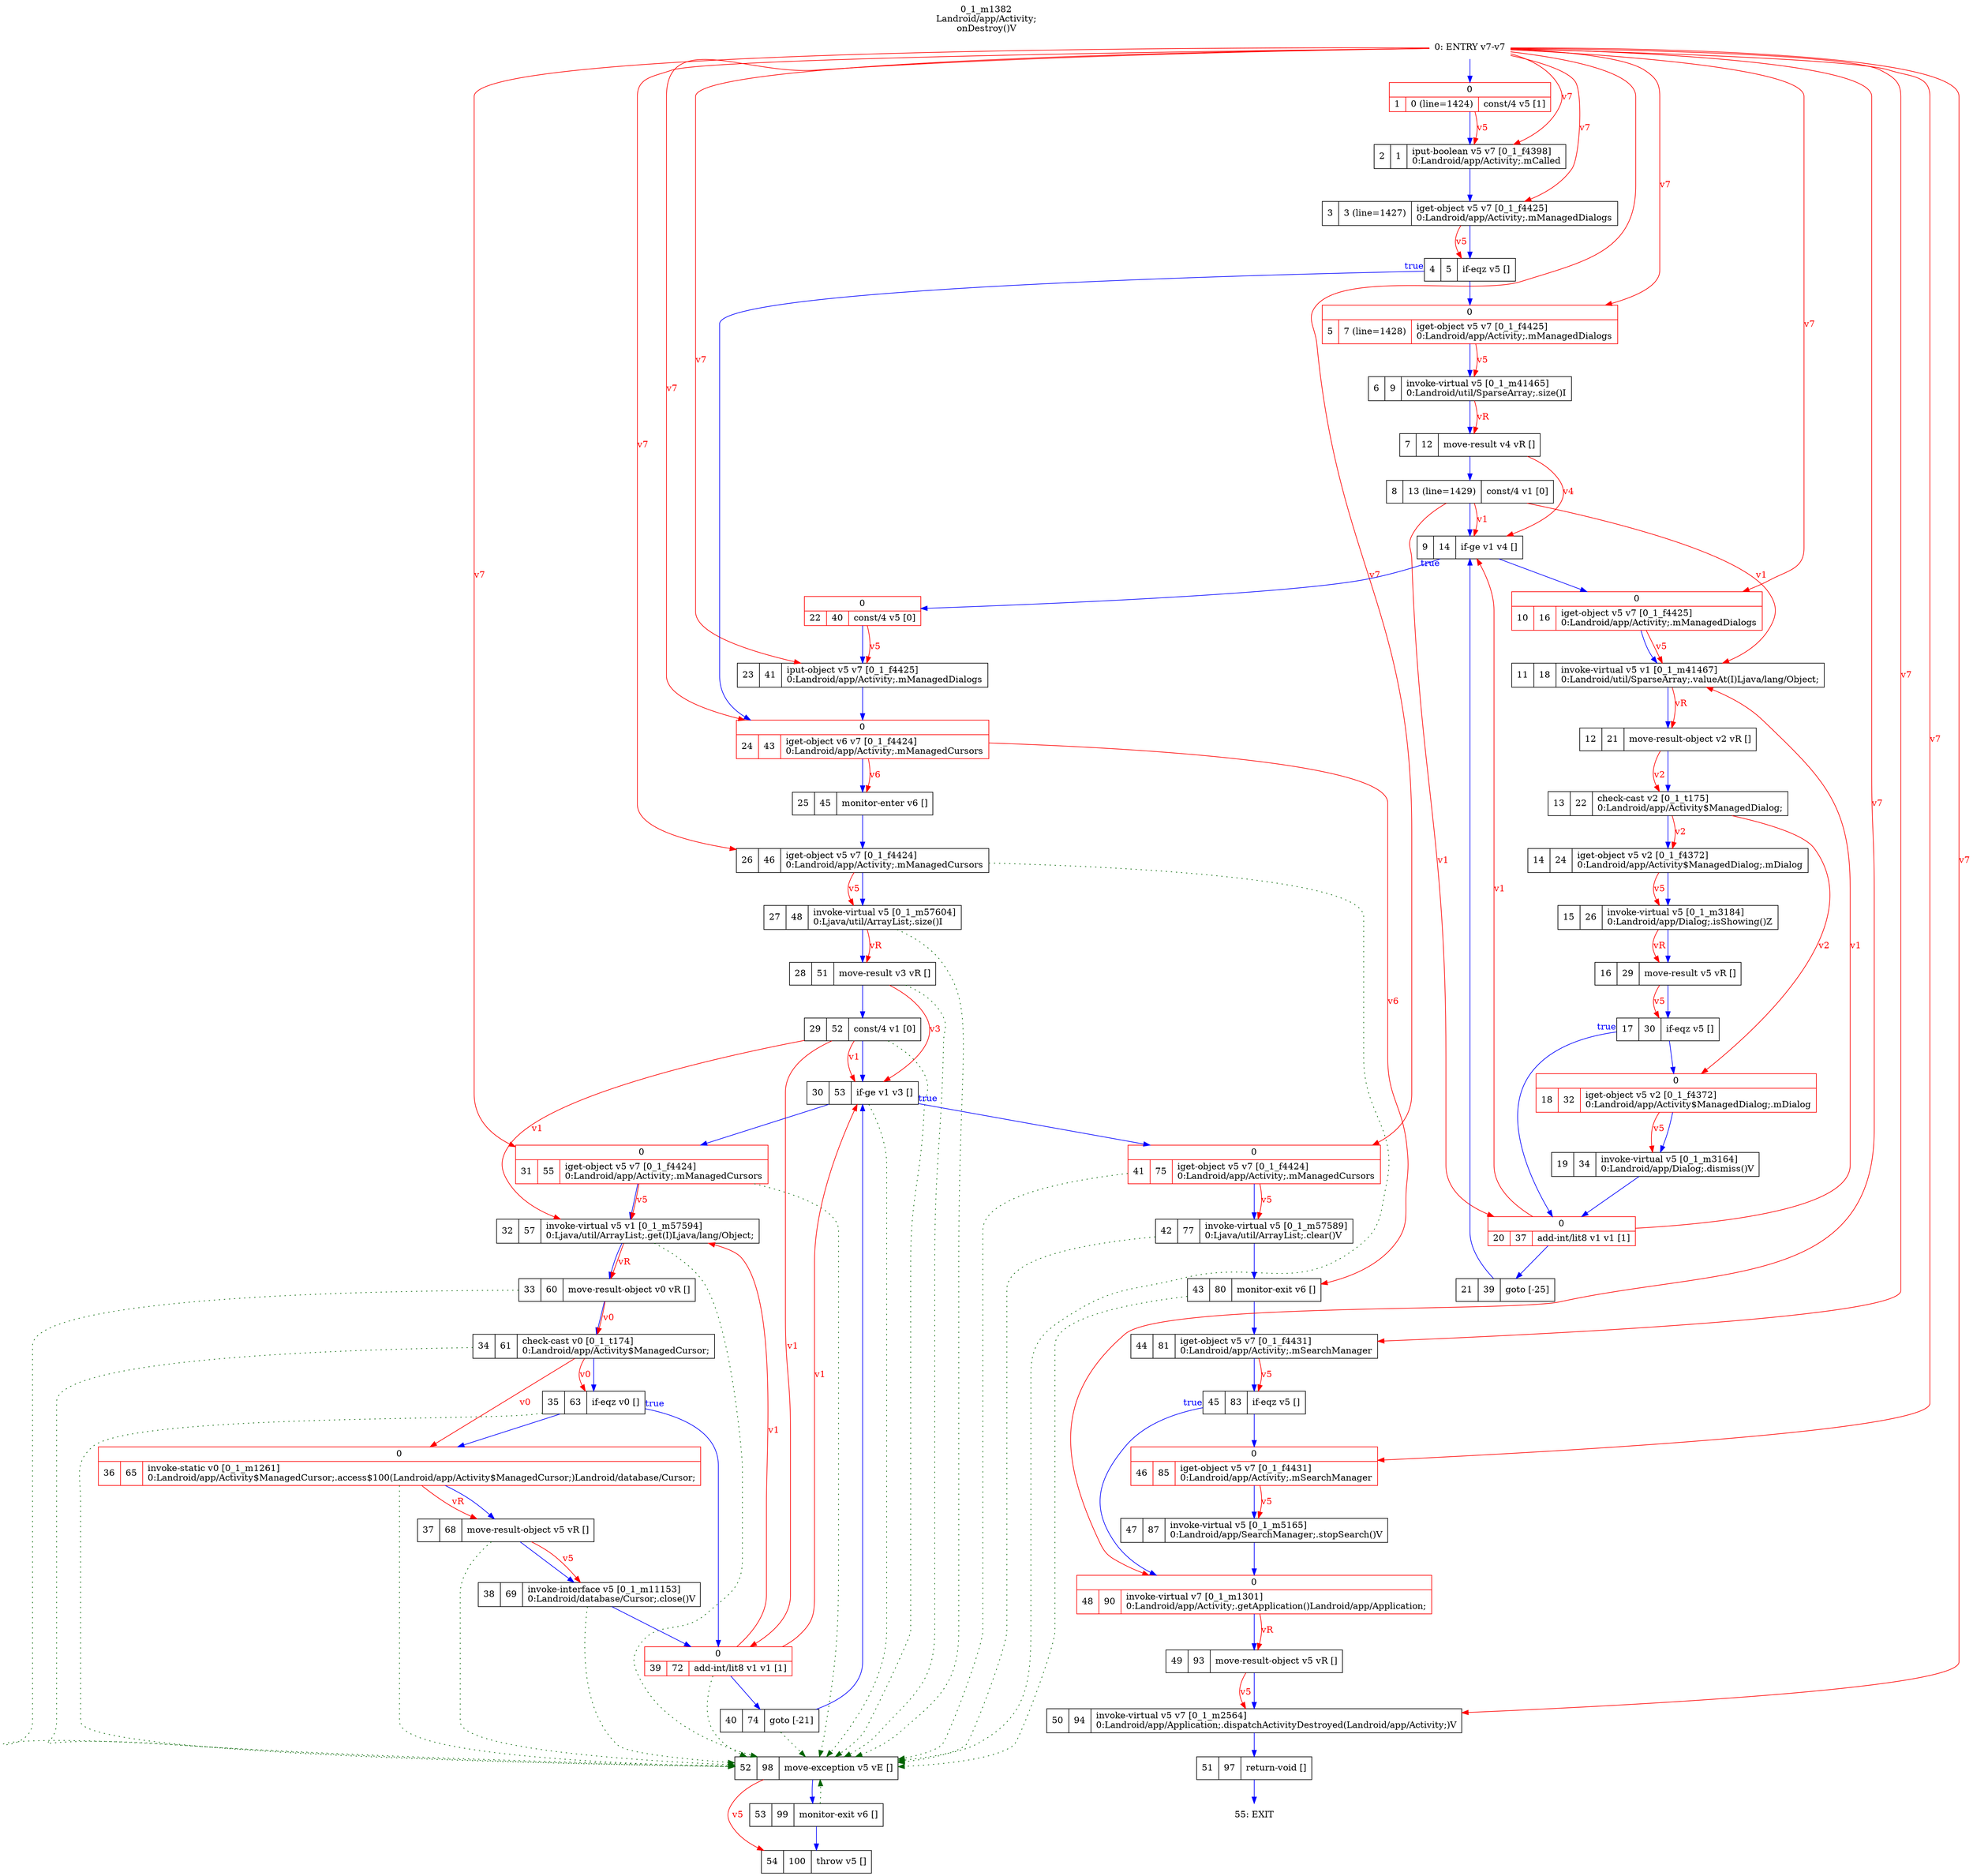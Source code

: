digraph G {
rankdir=UD;
labelloc=t;
label="0_1_m1382\nLandroid/app/Activity;
onDestroy()V";
26, 27, 28, 29, 30, 31, 32, 33, 34, 35, 36, 37, 38, 39, 40, 41, 42, 43 -> 52 [color=darkgreen, style=dotted];
53 -> 52 [color=darkgreen, style=dotted];
0[label="0: ENTRY v7-v7",shape=plaintext];
1[label="{0|{1|0 (line=1424)|const/4 v5 [1]\l}}",shape=record, color=red];
2[label="2|1|iput-boolean v5 v7 [0_1_f4398]\l0:Landroid/app/Activity;.mCalled\l",shape=record];
3[label="3|3 (line=1427)|iget-object v5 v7 [0_1_f4425]\l0:Landroid/app/Activity;.mManagedDialogs\l",shape=record];
4[label="4|5|if-eqz v5 []\l",shape=record];
5[label="{0|{5|7 (line=1428)|iget-object v5 v7 [0_1_f4425]\l0:Landroid/app/Activity;.mManagedDialogs\l}}",shape=record, color=red];
6[label="6|9|invoke-virtual v5 [0_1_m41465]\l0:Landroid/util/SparseArray;.size()I\l",shape=record,URL="0_1_m41465.dot"];
7[label="7|12|move-result v4 vR []\l",shape=record];
8[label="8|13 (line=1429)|const/4 v1 [0]\l",shape=record];
9[label="9|14|if-ge v1 v4 []\l",shape=record];
10[label="{0|{10|16|iget-object v5 v7 [0_1_f4425]\l0:Landroid/app/Activity;.mManagedDialogs\l}}",shape=record, color=red];
11[label="11|18|invoke-virtual v5 v1 [0_1_m41467]\l0:Landroid/util/SparseArray;.valueAt(I)Ljava/lang/Object;\l",shape=record,URL="0_1_m41467.dot"];
12[label="12|21|move-result-object v2 vR []\l",shape=record];
13[label="13|22|check-cast v2 [0_1_t175]\l0:Landroid/app/Activity$ManagedDialog;\l",shape=record];
14[label="14|24|iget-object v5 v2 [0_1_f4372]\l0:Landroid/app/Activity$ManagedDialog;.mDialog\l",shape=record];
15[label="15|26|invoke-virtual v5 [0_1_m3184]\l0:Landroid/app/Dialog;.isShowing()Z\l",shape=record,URL="0_1_m3184.dot"];
16[label="16|29|move-result v5 vR []\l",shape=record];
17[label="17|30|if-eqz v5 []\l",shape=record];
18[label="{0|{18|32|iget-object v5 v2 [0_1_f4372]\l0:Landroid/app/Activity$ManagedDialog;.mDialog\l}}",shape=record, color=red];
19[label="19|34|invoke-virtual v5 [0_1_m3164]\l0:Landroid/app/Dialog;.dismiss()V\l",shape=record,URL="0_1_m3164.dot"];
20[label="{0|{20|37|add-int/lit8 v1 v1 [1]\l}}",shape=record, color=red];
21[label="21|39|goto [-25]\l",shape=record];
22[label="{0|{22|40|const/4 v5 [0]\l}}",shape=record, color=red];
23[label="23|41|iput-object v5 v7 [0_1_f4425]\l0:Landroid/app/Activity;.mManagedDialogs\l",shape=record];
24[label="{0|{24|43|iget-object v6 v7 [0_1_f4424]\l0:Landroid/app/Activity;.mManagedCursors\l}}",shape=record, color=red];
25[label="25|45|monitor-enter v6 []\l",shape=record];
26[label="26|46|iget-object v5 v7 [0_1_f4424]\l0:Landroid/app/Activity;.mManagedCursors\l",shape=record];
27[label="27|48|invoke-virtual v5 [0_1_m57604]\l0:Ljava/util/ArrayList;.size()I\l",shape=record,URL="0_1_m57604.dot"];
28[label="28|51|move-result v3 vR []\l",shape=record];
29[label="29|52|const/4 v1 [0]\l",shape=record];
30[label="30|53|if-ge v1 v3 []\l",shape=record];
31[label="{0|{31|55|iget-object v5 v7 [0_1_f4424]\l0:Landroid/app/Activity;.mManagedCursors\l}}",shape=record, color=red];
32[label="32|57|invoke-virtual v5 v1 [0_1_m57594]\l0:Ljava/util/ArrayList;.get(I)Ljava/lang/Object;\l",shape=record,URL="0_1_m57594.dot"];
33[label="33|60|move-result-object v0 vR []\l",shape=record];
34[label="34|61|check-cast v0 [0_1_t174]\l0:Landroid/app/Activity$ManagedCursor;\l",shape=record];
35[label="35|63|if-eqz v0 []\l",shape=record];
36[label="{0|{36|65|invoke-static v0 [0_1_m1261]\l0:Landroid/app/Activity$ManagedCursor;.access$100(Landroid/app/Activity$ManagedCursor;)Landroid/database/Cursor;\l}}",shape=record,URL="0_1_m1261.dot", color=red];
37[label="37|68|move-result-object v5 vR []\l",shape=record];
38[label="38|69|invoke-interface v5 [0_1_m11153]\l0:Landroid/database/Cursor;.close()V\l",shape=record,URL="0_1_m11153.dot"];
39[label="{0|{39|72|add-int/lit8 v1 v1 [1]\l}}",shape=record, color=red];
40[label="40|74|goto [-21]\l",shape=record];
41[label="{0|{41|75|iget-object v5 v7 [0_1_f4424]\l0:Landroid/app/Activity;.mManagedCursors\l}}",shape=record, color=red];
42[label="42|77|invoke-virtual v5 [0_1_m57589]\l0:Ljava/util/ArrayList;.clear()V\l",shape=record,URL="0_1_m57589.dot"];
43[label="43|80|monitor-exit v6 []\l",shape=record];
44[label="44|81|iget-object v5 v7 [0_1_f4431]\l0:Landroid/app/Activity;.mSearchManager\l",shape=record];
45[label="45|83|if-eqz v5 []\l",shape=record];
46[label="{0|{46|85|iget-object v5 v7 [0_1_f4431]\l0:Landroid/app/Activity;.mSearchManager\l}}",shape=record, color=red];
47[label="47|87|invoke-virtual v5 [0_1_m5165]\l0:Landroid/app/SearchManager;.stopSearch()V\l",shape=record,URL="0_1_m5165.dot"];
48[label="{0|{48|90|invoke-virtual v7 [0_1_m1301]\l0:Landroid/app/Activity;.getApplication()Landroid/app/Application;\l}}",shape=record,URL="0_1_m1301.dot", color=red];
49[label="49|93|move-result-object v5 vR []\l",shape=record];
50[label="50|94|invoke-virtual v5 v7 [0_1_m2564]\l0:Landroid/app/Application;.dispatchActivityDestroyed(Landroid/app/Activity;)V\l",shape=record,URL="0_1_m2564.dot"];
51[label="51|97|return-void []\l",shape=record];
52[label="52|98|move-exception v5 vE []\l",shape=record];
53[label="53|99|monitor-exit v6 []\l",shape=record];
54[label="54|100|throw v5 []\l",shape=record];
55[label="55: EXIT",shape=plaintext];
0->1 [color=blue, fontcolor=blue,weight=100, taillabel=""];
1->2 [color=blue, fontcolor=blue,weight=100, taillabel=""];
2->3 [color=blue, fontcolor=blue,weight=100, taillabel=""];
3->4 [color=blue, fontcolor=blue,weight=100, taillabel=""];
4->24 [color=blue, fontcolor=blue,weight=10, taillabel="true"];
4->5 [color=blue, fontcolor=blue,weight=100, taillabel=""];
5->6 [color=blue, fontcolor=blue,weight=100, taillabel=""];
6->7 [color=blue, fontcolor=blue,weight=100, taillabel=""];
7->8 [color=blue, fontcolor=blue,weight=100, taillabel=""];
8->9 [color=blue, fontcolor=blue,weight=100, taillabel=""];
9->22 [color=blue, fontcolor=blue,weight=10, taillabel="true"];
9->10 [color=blue, fontcolor=blue,weight=100, taillabel=""];
10->11 [color=blue, fontcolor=blue,weight=100, taillabel=""];
11->12 [color=blue, fontcolor=blue,weight=100, taillabel=""];
12->13 [color=blue, fontcolor=blue,weight=100, taillabel=""];
13->14 [color=blue, fontcolor=blue,weight=100, taillabel=""];
14->15 [color=blue, fontcolor=blue,weight=100, taillabel=""];
15->16 [color=blue, fontcolor=blue,weight=100, taillabel=""];
16->17 [color=blue, fontcolor=blue,weight=100, taillabel=""];
17->20 [color=blue, fontcolor=blue,weight=10, taillabel="true"];
17->18 [color=blue, fontcolor=blue,weight=100, taillabel=""];
18->19 [color=blue, fontcolor=blue,weight=100, taillabel=""];
19->20 [color=blue, fontcolor=blue,weight=100, taillabel=""];
20->21 [color=blue, fontcolor=blue,weight=100, taillabel=""];
21->9 [color=blue, fontcolor=blue,weight=100, taillabel=""];
22->23 [color=blue, fontcolor=blue,weight=100, taillabel=""];
23->24 [color=blue, fontcolor=blue,weight=100, taillabel=""];
24->25 [color=blue, fontcolor=blue,weight=100, taillabel=""];
25->26 [color=blue, fontcolor=blue,weight=100, taillabel=""];
26->27 [color=blue, fontcolor=blue,weight=100, taillabel=""];
27->28 [color=blue, fontcolor=blue,weight=100, taillabel=""];
28->29 [color=blue, fontcolor=blue,weight=100, taillabel=""];
29->30 [color=blue, fontcolor=blue,weight=100, taillabel=""];
30->41 [color=blue, fontcolor=blue,weight=10, taillabel="true"];
30->31 [color=blue, fontcolor=blue,weight=100, taillabel=""];
31->32 [color=blue, fontcolor=blue,weight=100, taillabel=""];
32->33 [color=blue, fontcolor=blue,weight=100, taillabel=""];
33->34 [color=blue, fontcolor=blue,weight=100, taillabel=""];
34->35 [color=blue, fontcolor=blue,weight=100, taillabel=""];
35->39 [color=blue, fontcolor=blue,weight=10, taillabel="true"];
35->36 [color=blue, fontcolor=blue,weight=100, taillabel=""];
36->37 [color=blue, fontcolor=blue,weight=100, taillabel=""];
37->38 [color=blue, fontcolor=blue,weight=100, taillabel=""];
38->39 [color=blue, fontcolor=blue,weight=100, taillabel=""];
39->40 [color=blue, fontcolor=blue,weight=100, taillabel=""];
40->30 [color=blue, fontcolor=blue,weight=100, taillabel=""];
41->42 [color=blue, fontcolor=blue,weight=100, taillabel=""];
42->43 [color=blue, fontcolor=blue,weight=100, taillabel=""];
43->44 [color=blue, fontcolor=blue,weight=100, taillabel=""];
44->45 [color=blue, fontcolor=blue,weight=100, taillabel=""];
45->48 [color=blue, fontcolor=blue,weight=10, taillabel="true"];
45->46 [color=blue, fontcolor=blue,weight=100, taillabel=""];
46->47 [color=blue, fontcolor=blue,weight=100, taillabel=""];
47->48 [color=blue, fontcolor=blue,weight=100, taillabel=""];
48->49 [color=blue, fontcolor=blue,weight=100, taillabel=""];
49->50 [color=blue, fontcolor=blue,weight=100, taillabel=""];
50->51 [color=blue, fontcolor=blue,weight=100, taillabel=""];
51->55 [color=blue, fontcolor=blue,weight=100, taillabel=""];
52->53 [color=blue, fontcolor=blue,weight=100, taillabel=""];
53->54 [color=blue, fontcolor=blue,weight=100, taillabel=""];
0->2 [color=red, fontcolor=red, label="v7"];
1->2 [color=red, fontcolor=red, label="v5"];
0->3 [color=red, fontcolor=red, label="v7"];
3->4 [color=red, fontcolor=red, label="v5"];
0->5 [color=red, fontcolor=red, label="v7"];
5->6 [color=red, fontcolor=red, label="v5"];
6->7 [color=red, fontcolor=red, label="vR"];
7->9 [color=red, fontcolor=red, label="v4"];
8->9 [color=red, fontcolor=red, label="v1"];
20->9 [color=red, fontcolor=red, label="v1"];
0->10 [color=red, fontcolor=red, label="v7"];
8->11 [color=red, fontcolor=red, label="v1"];
10->11 [color=red, fontcolor=red, label="v5"];
20->11 [color=red, fontcolor=red, label="v1"];
11->12 [color=red, fontcolor=red, label="vR"];
12->13 [color=red, fontcolor=red, label="v2"];
13->14 [color=red, fontcolor=red, label="v2"];
14->15 [color=red, fontcolor=red, label="v5"];
15->16 [color=red, fontcolor=red, label="vR"];
16->17 [color=red, fontcolor=red, label="v5"];
13->18 [color=red, fontcolor=red, label="v2"];
18->19 [color=red, fontcolor=red, label="v5"];
8->20 [color=red, fontcolor=red, label="v1"];
0->23 [color=red, fontcolor=red, label="v7"];
22->23 [color=red, fontcolor=red, label="v5"];
0->24 [color=red, fontcolor=red, label="v7"];
24->25 [color=red, fontcolor=red, label="v6"];
0->26 [color=red, fontcolor=red, label="v7"];
26->27 [color=red, fontcolor=red, label="v5"];
27->28 [color=red, fontcolor=red, label="vR"];
28->30 [color=red, fontcolor=red, label="v3"];
29->30 [color=red, fontcolor=red, label="v1"];
39->30 [color=red, fontcolor=red, label="v1"];
0->31 [color=red, fontcolor=red, label="v7"];
29->32 [color=red, fontcolor=red, label="v1"];
31->32 [color=red, fontcolor=red, label="v5"];
39->32 [color=red, fontcolor=red, label="v1"];
32->33 [color=red, fontcolor=red, label="vR"];
33->34 [color=red, fontcolor=red, label="v0"];
34->35 [color=red, fontcolor=red, label="v0"];
34->36 [color=red, fontcolor=red, label="v0"];
36->37 [color=red, fontcolor=red, label="vR"];
37->38 [color=red, fontcolor=red, label="v5"];
29->39 [color=red, fontcolor=red, label="v1"];
0->41 [color=red, fontcolor=red, label="v7"];
41->42 [color=red, fontcolor=red, label="v5"];
24->43 [color=red, fontcolor=red, label="v6"];
0->44 [color=red, fontcolor=red, label="v7"];
44->45 [color=red, fontcolor=red, label="v5"];
0->46 [color=red, fontcolor=red, label="v7"];
46->47 [color=red, fontcolor=red, label="v5"];
0->48 [color=red, fontcolor=red, label="v7"];
48->49 [color=red, fontcolor=red, label="vR"];
0->50 [color=red, fontcolor=red, label="v7"];
49->50 [color=red, fontcolor=red, label="v5"];
52->54 [color=red, fontcolor=red, label="v5"];
}
